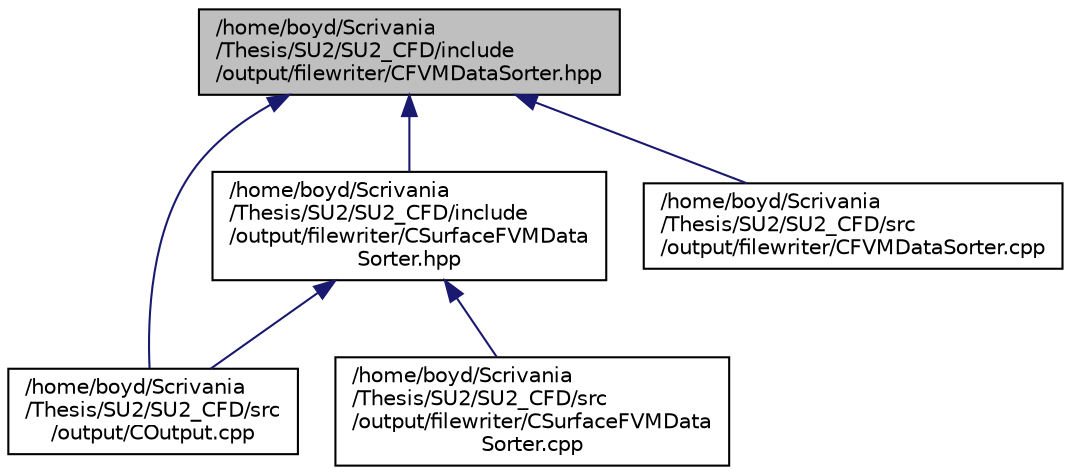 digraph "/home/boyd/Scrivania/Thesis/SU2/SU2_CFD/include/output/filewriter/CFVMDataSorter.hpp"
{
  edge [fontname="Helvetica",fontsize="10",labelfontname="Helvetica",labelfontsize="10"];
  node [fontname="Helvetica",fontsize="10",shape=record];
  Node23 [label="/home/boyd/Scrivania\l/Thesis/SU2/SU2_CFD/include\l/output/filewriter/CFVMDataSorter.hpp",height=0.2,width=0.4,color="black", fillcolor="grey75", style="filled", fontcolor="black"];
  Node23 -> Node24 [dir="back",color="midnightblue",fontsize="10",style="solid",fontname="Helvetica"];
  Node24 [label="/home/boyd/Scrivania\l/Thesis/SU2/SU2_CFD/include\l/output/filewriter/CSurfaceFVMData\lSorter.hpp",height=0.2,width=0.4,color="black", fillcolor="white", style="filled",URL="$_c_surface_f_v_m_data_sorter_8hpp.html",tooltip="Headers fo the surface FVM data sorter class. "];
  Node24 -> Node25 [dir="back",color="midnightblue",fontsize="10",style="solid",fontname="Helvetica"];
  Node25 [label="/home/boyd/Scrivania\l/Thesis/SU2/SU2_CFD/src\l/output/COutput.cpp",height=0.2,width=0.4,color="black", fillcolor="white", style="filled",URL="$_c_output_8cpp.html"];
  Node24 -> Node26 [dir="back",color="midnightblue",fontsize="10",style="solid",fontname="Helvetica"];
  Node26 [label="/home/boyd/Scrivania\l/Thesis/SU2/SU2_CFD/src\l/output/filewriter/CSurfaceFVMData\lSorter.cpp",height=0.2,width=0.4,color="black", fillcolor="white", style="filled",URL="$_c_surface_f_v_m_data_sorter_8cpp.html",tooltip="Datasorter for FVM surfaces. "];
  Node23 -> Node25 [dir="back",color="midnightblue",fontsize="10",style="solid",fontname="Helvetica"];
  Node23 -> Node27 [dir="back",color="midnightblue",fontsize="10",style="solid",fontname="Helvetica"];
  Node27 [label="/home/boyd/Scrivania\l/Thesis/SU2/SU2_CFD/src\l/output/filewriter/CFVMDataSorter.cpp",height=0.2,width=0.4,color="black", fillcolor="white", style="filled",URL="$_c_f_v_m_data_sorter_8cpp.html",tooltip="Datasorter class for FVM solvers. "];
}
